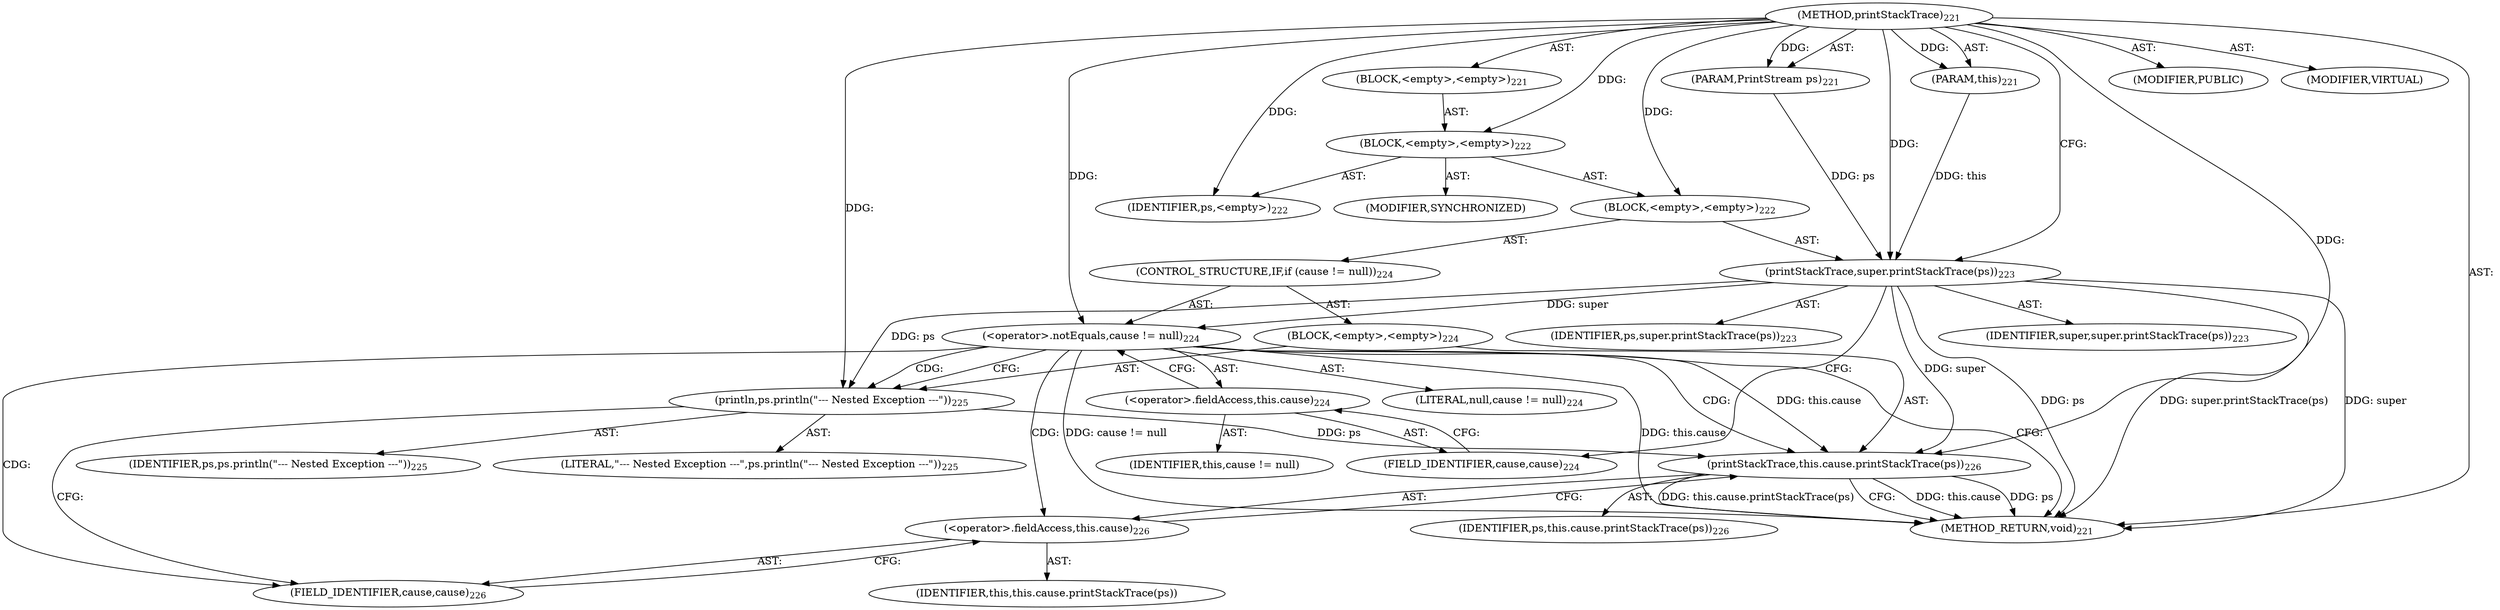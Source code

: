 digraph "printStackTrace" {  
"111669149709" [label = <(METHOD,printStackTrace)<SUB>221</SUB>> ]
"115964117017" [label = <(PARAM,this)<SUB>221</SUB>> ]
"115964117018" [label = <(PARAM,PrintStream ps)<SUB>221</SUB>> ]
"25769803789" [label = <(BLOCK,&lt;empty&gt;,&lt;empty&gt;)<SUB>221</SUB>> ]
"25769803790" [label = <(BLOCK,&lt;empty&gt;,&lt;empty&gt;)<SUB>222</SUB>> ]
"133143986204" [label = <(MODIFIER,SYNCHRONIZED)> ]
"68719476779" [label = <(IDENTIFIER,ps,&lt;empty&gt;)<SUB>222</SUB>> ]
"25769803791" [label = <(BLOCK,&lt;empty&gt;,&lt;empty&gt;)<SUB>222</SUB>> ]
"30064771115" [label = <(printStackTrace,super.printStackTrace(ps))<SUB>223</SUB>> ]
"68719476780" [label = <(IDENTIFIER,super,super.printStackTrace(ps))<SUB>223</SUB>> ]
"68719476781" [label = <(IDENTIFIER,ps,super.printStackTrace(ps))<SUB>223</SUB>> ]
"47244640256" [label = <(CONTROL_STRUCTURE,IF,if (cause != null))<SUB>224</SUB>> ]
"30064771116" [label = <(&lt;operator&gt;.notEquals,cause != null)<SUB>224</SUB>> ]
"30064771117" [label = <(&lt;operator&gt;.fieldAccess,this.cause)<SUB>224</SUB>> ]
"68719476782" [label = <(IDENTIFIER,this,cause != null)> ]
"55834574867" [label = <(FIELD_IDENTIFIER,cause,cause)<SUB>224</SUB>> ]
"90194313216" [label = <(LITERAL,null,cause != null)<SUB>224</SUB>> ]
"25769803792" [label = <(BLOCK,&lt;empty&gt;,&lt;empty&gt;)<SUB>224</SUB>> ]
"30064771118" [label = <(println,ps.println(&quot;--- Nested Exception ---&quot;))<SUB>225</SUB>> ]
"68719476783" [label = <(IDENTIFIER,ps,ps.println(&quot;--- Nested Exception ---&quot;))<SUB>225</SUB>> ]
"90194313217" [label = <(LITERAL,&quot;--- Nested Exception ---&quot;,ps.println(&quot;--- Nested Exception ---&quot;))<SUB>225</SUB>> ]
"30064771119" [label = <(printStackTrace,this.cause.printStackTrace(ps))<SUB>226</SUB>> ]
"30064771120" [label = <(&lt;operator&gt;.fieldAccess,this.cause)<SUB>226</SUB>> ]
"68719476784" [label = <(IDENTIFIER,this,this.cause.printStackTrace(ps))> ]
"55834574868" [label = <(FIELD_IDENTIFIER,cause,cause)<SUB>226</SUB>> ]
"68719476785" [label = <(IDENTIFIER,ps,this.cause.printStackTrace(ps))<SUB>226</SUB>> ]
"133143986205" [label = <(MODIFIER,PUBLIC)> ]
"133143986206" [label = <(MODIFIER,VIRTUAL)> ]
"128849018893" [label = <(METHOD_RETURN,void)<SUB>221</SUB>> ]
  "111669149709" -> "115964117017"  [ label = "AST: "] 
  "111669149709" -> "115964117018"  [ label = "AST: "] 
  "111669149709" -> "25769803789"  [ label = "AST: "] 
  "111669149709" -> "133143986205"  [ label = "AST: "] 
  "111669149709" -> "133143986206"  [ label = "AST: "] 
  "111669149709" -> "128849018893"  [ label = "AST: "] 
  "25769803789" -> "25769803790"  [ label = "AST: "] 
  "25769803790" -> "133143986204"  [ label = "AST: "] 
  "25769803790" -> "68719476779"  [ label = "AST: "] 
  "25769803790" -> "25769803791"  [ label = "AST: "] 
  "25769803791" -> "30064771115"  [ label = "AST: "] 
  "25769803791" -> "47244640256"  [ label = "AST: "] 
  "30064771115" -> "68719476780"  [ label = "AST: "] 
  "30064771115" -> "68719476781"  [ label = "AST: "] 
  "47244640256" -> "30064771116"  [ label = "AST: "] 
  "47244640256" -> "25769803792"  [ label = "AST: "] 
  "30064771116" -> "30064771117"  [ label = "AST: "] 
  "30064771116" -> "90194313216"  [ label = "AST: "] 
  "30064771117" -> "68719476782"  [ label = "AST: "] 
  "30064771117" -> "55834574867"  [ label = "AST: "] 
  "25769803792" -> "30064771118"  [ label = "AST: "] 
  "25769803792" -> "30064771119"  [ label = "AST: "] 
  "30064771118" -> "68719476783"  [ label = "AST: "] 
  "30064771118" -> "90194313217"  [ label = "AST: "] 
  "30064771119" -> "30064771120"  [ label = "AST: "] 
  "30064771119" -> "68719476785"  [ label = "AST: "] 
  "30064771120" -> "68719476784"  [ label = "AST: "] 
  "30064771120" -> "55834574868"  [ label = "AST: "] 
  "30064771115" -> "55834574867"  [ label = "CFG: "] 
  "30064771116" -> "30064771118"  [ label = "CFG: "] 
  "30064771116" -> "128849018893"  [ label = "CFG: "] 
  "30064771117" -> "30064771116"  [ label = "CFG: "] 
  "30064771118" -> "55834574868"  [ label = "CFG: "] 
  "30064771119" -> "128849018893"  [ label = "CFG: "] 
  "55834574867" -> "30064771117"  [ label = "CFG: "] 
  "30064771120" -> "30064771119"  [ label = "CFG: "] 
  "55834574868" -> "30064771120"  [ label = "CFG: "] 
  "111669149709" -> "30064771115"  [ label = "CFG: "] 
  "30064771115" -> "128849018893"  [ label = "DDG: super"] 
  "30064771115" -> "128849018893"  [ label = "DDG: ps"] 
  "30064771115" -> "128849018893"  [ label = "DDG: super.printStackTrace(ps)"] 
  "30064771116" -> "128849018893"  [ label = "DDG: this.cause"] 
  "30064771116" -> "128849018893"  [ label = "DDG: cause != null"] 
  "30064771119" -> "128849018893"  [ label = "DDG: this.cause"] 
  "30064771119" -> "128849018893"  [ label = "DDG: ps"] 
  "30064771119" -> "128849018893"  [ label = "DDG: this.cause.printStackTrace(ps)"] 
  "111669149709" -> "115964117017"  [ label = "DDG: "] 
  "111669149709" -> "115964117018"  [ label = "DDG: "] 
  "111669149709" -> "25769803790"  [ label = "DDG: "] 
  "111669149709" -> "68719476779"  [ label = "DDG: "] 
  "111669149709" -> "25769803791"  [ label = "DDG: "] 
  "115964117017" -> "30064771115"  [ label = "DDG: this"] 
  "111669149709" -> "30064771115"  [ label = "DDG: "] 
  "115964117018" -> "30064771115"  [ label = "DDG: ps"] 
  "30064771115" -> "30064771116"  [ label = "DDG: super"] 
  "111669149709" -> "30064771116"  [ label = "DDG: "] 
  "30064771115" -> "30064771118"  [ label = "DDG: ps"] 
  "111669149709" -> "30064771118"  [ label = "DDG: "] 
  "30064771115" -> "30064771119"  [ label = "DDG: super"] 
  "30064771116" -> "30064771119"  [ label = "DDG: this.cause"] 
  "30064771118" -> "30064771119"  [ label = "DDG: ps"] 
  "111669149709" -> "30064771119"  [ label = "DDG: "] 
  "30064771116" -> "30064771120"  [ label = "CDG: "] 
  "30064771116" -> "30064771119"  [ label = "CDG: "] 
  "30064771116" -> "55834574868"  [ label = "CDG: "] 
  "30064771116" -> "30064771118"  [ label = "CDG: "] 
}
